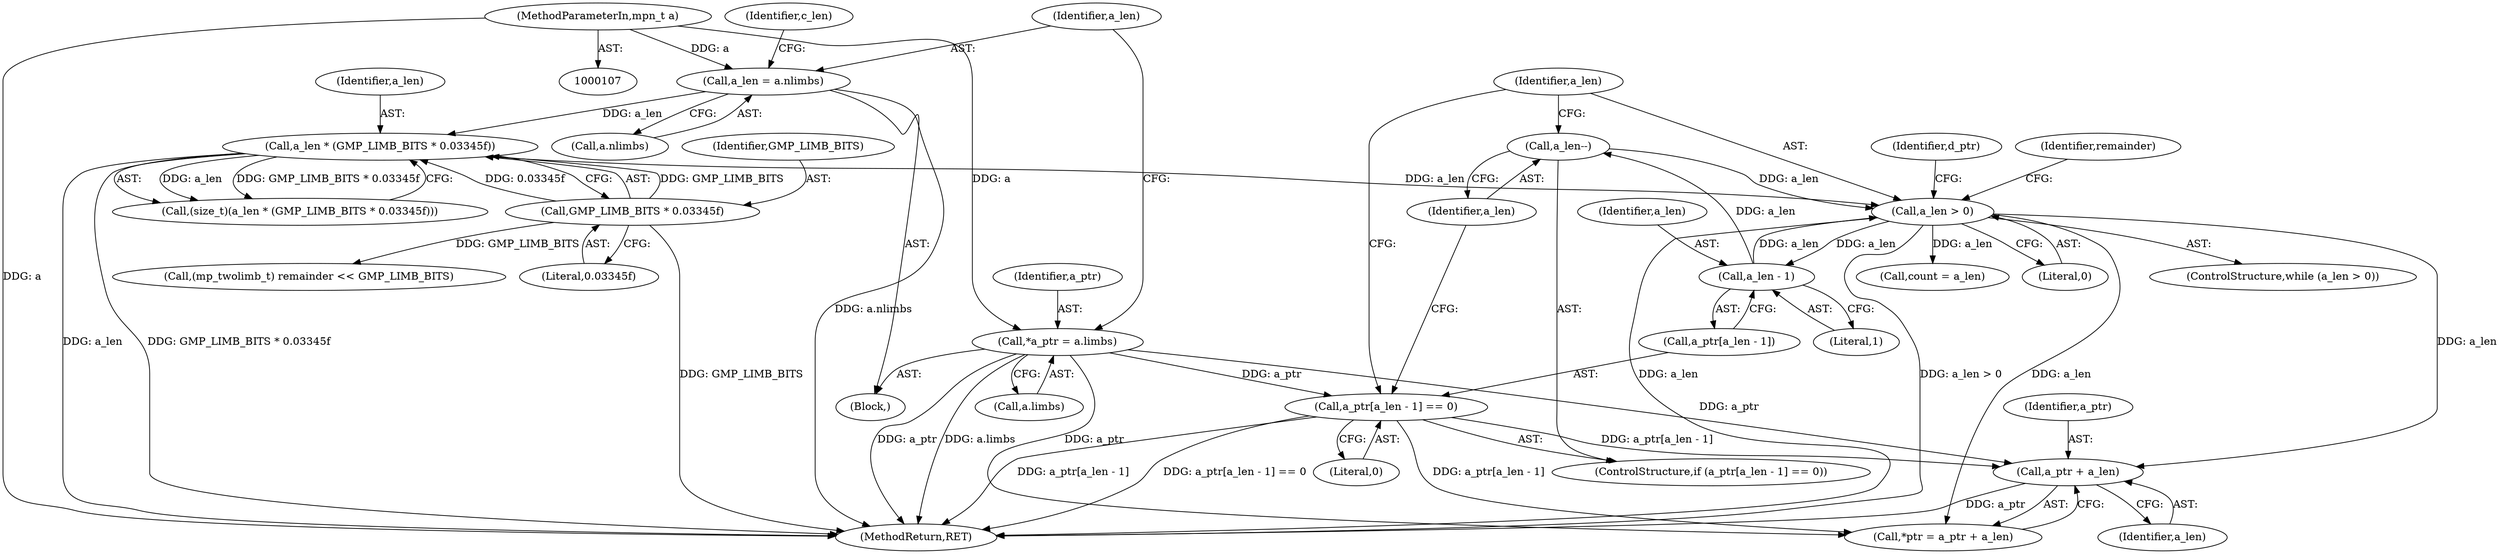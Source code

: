 digraph "0_gnulib_278b4175c9d7dd47c1a3071554aac02add3b3c35@pointer" {
"1000178" [label="(Call,a_ptr + a_len)"];
"1000112" [label="(Call,*a_ptr = a.limbs)"];
"1000108" [label="(MethodParameterIn,mpn_t a)"];
"1000240" [label="(Call,a_ptr[a_len - 1] == 0)"];
"1000167" [label="(Call,a_len > 0)"];
"1000247" [label="(Call,a_len--)"];
"1000243" [label="(Call,a_len - 1)"];
"1000131" [label="(Call,a_len * (GMP_LIMB_BITS * 0.03345f))"];
"1000118" [label="(Call,a_len = a.nlimbs)"];
"1000133" [label="(Call,GMP_LIMB_BITS * 0.03345f)"];
"1000118" [label="(Call,a_len = a.nlimbs)"];
"1000183" [label="(Call,count = a_len)"];
"1000129" [label="(Call,(size_t)(a_len * (GMP_LIMB_BITS * 0.03345f)))"];
"1000246" [label="(Literal,0)"];
"1000113" [label="(Identifier,a_ptr)"];
"1000119" [label="(Identifier,a_len)"];
"1000243" [label="(Call,a_len - 1)"];
"1000114" [label="(Call,a.limbs)"];
"1000169" [label="(Literal,0)"];
"1000245" [label="(Literal,1)"];
"1000244" [label="(Identifier,a_len)"];
"1000132" [label="(Identifier,a_len)"];
"1000120" [label="(Call,a.nlimbs)"];
"1000125" [label="(Identifier,c_len)"];
"1000167" [label="(Call,a_len > 0)"];
"1000180" [label="(Identifier,a_len)"];
"1000134" [label="(Identifier,GMP_LIMB_BITS)"];
"1000173" [label="(Identifier,remainder)"];
"1000247" [label="(Call,a_len--)"];
"1000240" [label="(Call,a_ptr[a_len - 1] == 0)"];
"1000241" [label="(Call,a_ptr[a_len - 1])"];
"1000176" [label="(Call,*ptr = a_ptr + a_len)"];
"1000110" [label="(Block,)"];
"1000252" [label="(Identifier,d_ptr)"];
"1000168" [label="(Identifier,a_len)"];
"1000248" [label="(Identifier,a_len)"];
"1000166" [label="(ControlStructure,while (a_len > 0))"];
"1000135" [label="(Literal,0.03345f)"];
"1000133" [label="(Call,GMP_LIMB_BITS * 0.03345f)"];
"1000196" [label="(Call,(mp_twolimb_t) remainder << GMP_LIMB_BITS)"];
"1000178" [label="(Call,a_ptr + a_len)"];
"1000112" [label="(Call,*a_ptr = a.limbs)"];
"1000131" [label="(Call,a_len * (GMP_LIMB_BITS * 0.03345f))"];
"1000179" [label="(Identifier,a_ptr)"];
"1000239" [label="(ControlStructure,if (a_ptr[a_len - 1] == 0))"];
"1000108" [label="(MethodParameterIn,mpn_t a)"];
"1000277" [label="(MethodReturn,RET)"];
"1000178" -> "1000176"  [label="AST: "];
"1000178" -> "1000180"  [label="CFG: "];
"1000179" -> "1000178"  [label="AST: "];
"1000180" -> "1000178"  [label="AST: "];
"1000176" -> "1000178"  [label="CFG: "];
"1000178" -> "1000277"  [label="DDG: a_ptr"];
"1000112" -> "1000178"  [label="DDG: a_ptr"];
"1000240" -> "1000178"  [label="DDG: a_ptr[a_len - 1]"];
"1000167" -> "1000178"  [label="DDG: a_len"];
"1000112" -> "1000110"  [label="AST: "];
"1000112" -> "1000114"  [label="CFG: "];
"1000113" -> "1000112"  [label="AST: "];
"1000114" -> "1000112"  [label="AST: "];
"1000119" -> "1000112"  [label="CFG: "];
"1000112" -> "1000277"  [label="DDG: a.limbs"];
"1000112" -> "1000277"  [label="DDG: a_ptr"];
"1000108" -> "1000112"  [label="DDG: a"];
"1000112" -> "1000176"  [label="DDG: a_ptr"];
"1000112" -> "1000240"  [label="DDG: a_ptr"];
"1000108" -> "1000107"  [label="AST: "];
"1000108" -> "1000277"  [label="DDG: a"];
"1000108" -> "1000118"  [label="DDG: a"];
"1000240" -> "1000239"  [label="AST: "];
"1000240" -> "1000246"  [label="CFG: "];
"1000241" -> "1000240"  [label="AST: "];
"1000246" -> "1000240"  [label="AST: "];
"1000168" -> "1000240"  [label="CFG: "];
"1000248" -> "1000240"  [label="CFG: "];
"1000240" -> "1000277"  [label="DDG: a_ptr[a_len - 1] == 0"];
"1000240" -> "1000277"  [label="DDG: a_ptr[a_len - 1]"];
"1000240" -> "1000176"  [label="DDG: a_ptr[a_len - 1]"];
"1000167" -> "1000166"  [label="AST: "];
"1000167" -> "1000169"  [label="CFG: "];
"1000168" -> "1000167"  [label="AST: "];
"1000169" -> "1000167"  [label="AST: "];
"1000173" -> "1000167"  [label="CFG: "];
"1000252" -> "1000167"  [label="CFG: "];
"1000167" -> "1000277"  [label="DDG: a_len"];
"1000167" -> "1000277"  [label="DDG: a_len > 0"];
"1000247" -> "1000167"  [label="DDG: a_len"];
"1000131" -> "1000167"  [label="DDG: a_len"];
"1000243" -> "1000167"  [label="DDG: a_len"];
"1000167" -> "1000176"  [label="DDG: a_len"];
"1000167" -> "1000183"  [label="DDG: a_len"];
"1000167" -> "1000243"  [label="DDG: a_len"];
"1000247" -> "1000239"  [label="AST: "];
"1000247" -> "1000248"  [label="CFG: "];
"1000248" -> "1000247"  [label="AST: "];
"1000168" -> "1000247"  [label="CFG: "];
"1000243" -> "1000247"  [label="DDG: a_len"];
"1000243" -> "1000241"  [label="AST: "];
"1000243" -> "1000245"  [label="CFG: "];
"1000244" -> "1000243"  [label="AST: "];
"1000245" -> "1000243"  [label="AST: "];
"1000241" -> "1000243"  [label="CFG: "];
"1000131" -> "1000129"  [label="AST: "];
"1000131" -> "1000133"  [label="CFG: "];
"1000132" -> "1000131"  [label="AST: "];
"1000133" -> "1000131"  [label="AST: "];
"1000129" -> "1000131"  [label="CFG: "];
"1000131" -> "1000277"  [label="DDG: a_len"];
"1000131" -> "1000277"  [label="DDG: GMP_LIMB_BITS * 0.03345f"];
"1000131" -> "1000129"  [label="DDG: a_len"];
"1000131" -> "1000129"  [label="DDG: GMP_LIMB_BITS * 0.03345f"];
"1000118" -> "1000131"  [label="DDG: a_len"];
"1000133" -> "1000131"  [label="DDG: GMP_LIMB_BITS"];
"1000133" -> "1000131"  [label="DDG: 0.03345f"];
"1000118" -> "1000110"  [label="AST: "];
"1000118" -> "1000120"  [label="CFG: "];
"1000119" -> "1000118"  [label="AST: "];
"1000120" -> "1000118"  [label="AST: "];
"1000125" -> "1000118"  [label="CFG: "];
"1000118" -> "1000277"  [label="DDG: a.nlimbs"];
"1000133" -> "1000135"  [label="CFG: "];
"1000134" -> "1000133"  [label="AST: "];
"1000135" -> "1000133"  [label="AST: "];
"1000133" -> "1000277"  [label="DDG: GMP_LIMB_BITS"];
"1000133" -> "1000196"  [label="DDG: GMP_LIMB_BITS"];
}
